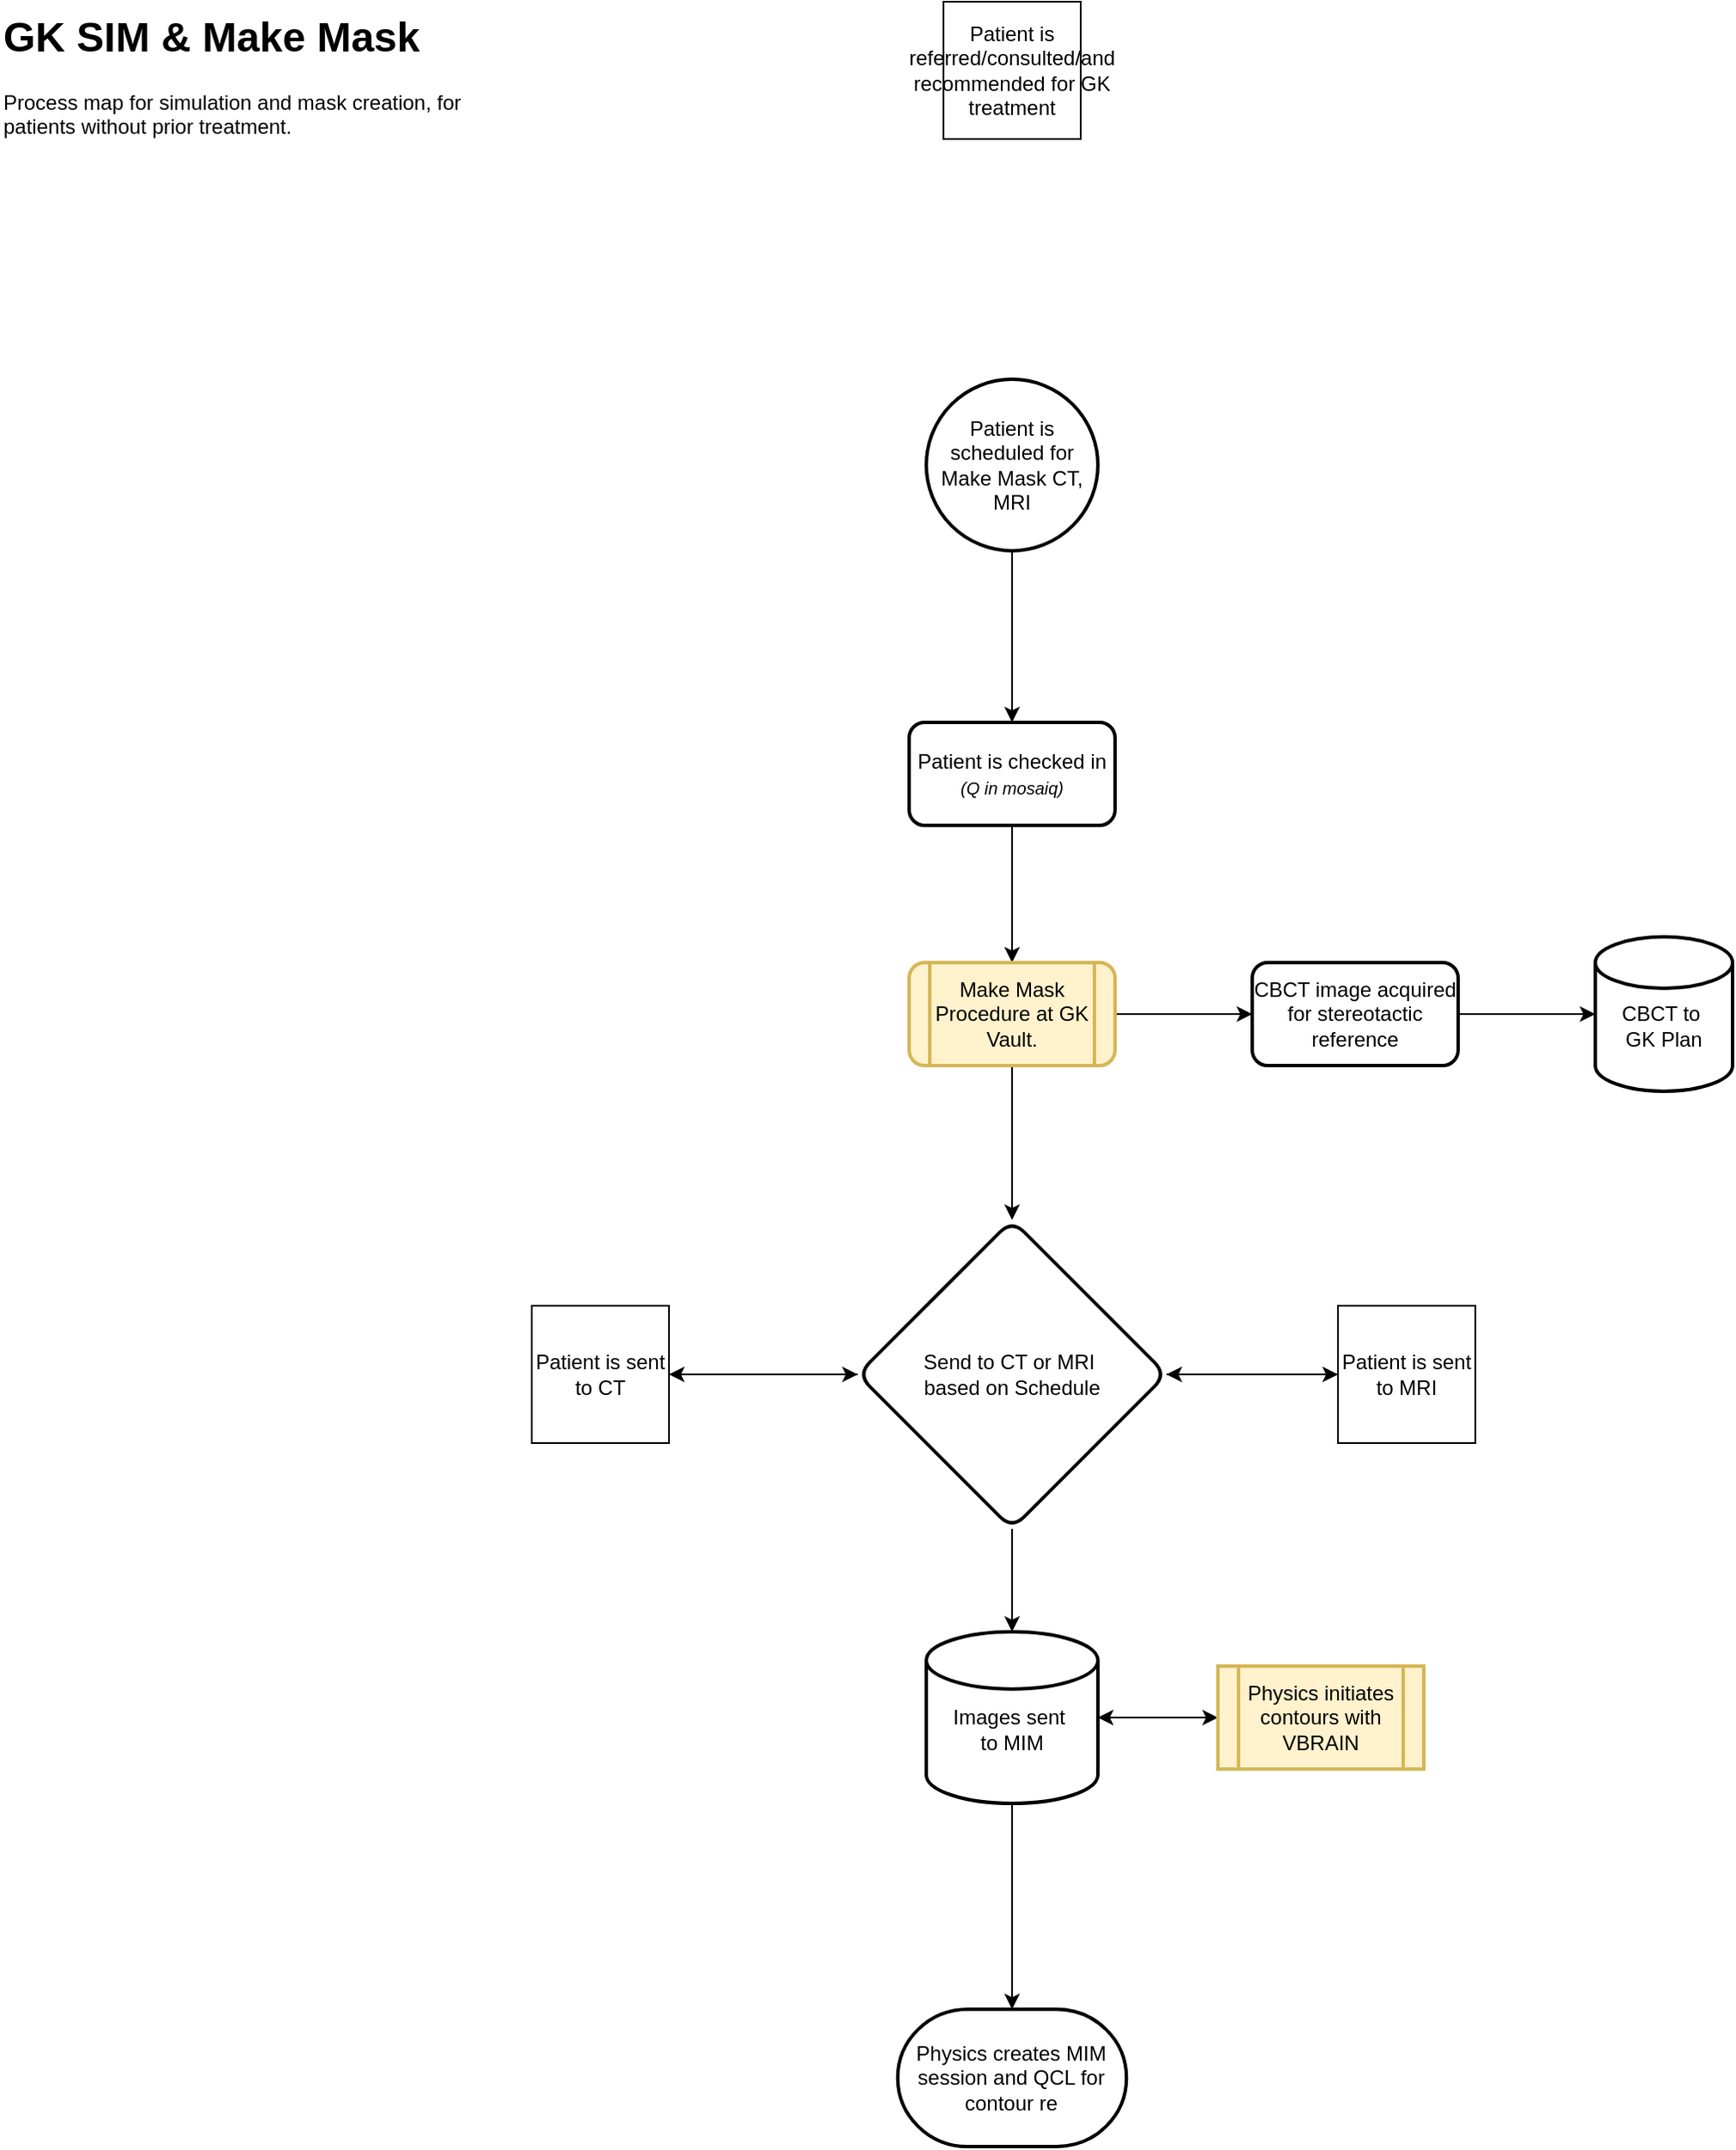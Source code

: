 <mxfile version="24.7.8">
  <diagram id="C5RBs43oDa-KdzZeNtuy" name="Page-1">
    <mxGraphModel dx="1769" dy="713" grid="1" gridSize="10" guides="1" tooltips="1" connect="1" arrows="1" fold="1" page="1" pageScale="1" pageWidth="2336" pageHeight="1654" math="0" shadow="0">
      <root>
        <mxCell id="WIyWlLk6GJQsqaUBKTNV-0" />
        <mxCell id="WIyWlLk6GJQsqaUBKTNV-1" parent="WIyWlLk6GJQsqaUBKTNV-0" />
        <mxCell id="qXFFHQ1u_cZhGTH7KtqA-30" style="edgeStyle=orthogonalEdgeStyle;rounded=0;orthogonalLoop=1;jettySize=auto;html=1;entryX=0.5;entryY=0;entryDx=0;entryDy=0;" parent="WIyWlLk6GJQsqaUBKTNV-1" source="QebV8AvWZoJymF-4zbnZ-1" target="qXFFHQ1u_cZhGTH7KtqA-3" edge="1">
          <mxGeometry relative="1" as="geometry" />
        </mxCell>
        <mxCell id="QebV8AvWZoJymF-4zbnZ-1" value="&lt;div&gt;Patient is scheduled for&lt;/div&gt;&lt;div&gt;Make Mask CT, MRI&lt;br&gt;&lt;/div&gt;" style="strokeWidth=2;html=1;shape=mxgraph.flowchart.start_2;whiteSpace=wrap;" parent="WIyWlLk6GJQsqaUBKTNV-1" vertex="1">
          <mxGeometry x="550" y="240" width="100" height="100" as="geometry" />
        </mxCell>
        <mxCell id="QebV8AvWZoJymF-4zbnZ-2" value="&lt;h1 style=&quot;margin-top: 0px;&quot;&gt;GK SIM &amp;amp; Make Mask&lt;i style=&quot;font-size: 16px;&quot;&gt;&amp;nbsp;&lt;/i&gt; &lt;br&gt;&lt;/h1&gt;&lt;p&gt;Process map for simulation and mask creation, for patients without prior treatment.&lt;br&gt;&lt;/p&gt;" style="text;html=1;whiteSpace=wrap;overflow=hidden;rounded=0;" parent="WIyWlLk6GJQsqaUBKTNV-1" vertex="1">
          <mxGeometry x="10" y="20" width="270" height="120" as="geometry" />
        </mxCell>
        <mxCell id="qXFFHQ1u_cZhGTH7KtqA-8" value="" style="edgeStyle=orthogonalEdgeStyle;rounded=0;orthogonalLoop=1;jettySize=auto;html=1;" parent="WIyWlLk6GJQsqaUBKTNV-1" source="qXFFHQ1u_cZhGTH7KtqA-3" target="qXFFHQ1u_cZhGTH7KtqA-7" edge="1">
          <mxGeometry relative="1" as="geometry" />
        </mxCell>
        <mxCell id="qXFFHQ1u_cZhGTH7KtqA-3" value="&lt;div&gt;Patient is checked in&lt;/div&gt;&lt;div&gt;&lt;i&gt;&lt;font style=&quot;font-size: 10px;&quot;&gt;(Q in mosaiq)&lt;/font&gt;&lt;/i&gt;&lt;br&gt;&lt;/div&gt;" style="rounded=1;whiteSpace=wrap;html=1;strokeWidth=2;" parent="WIyWlLk6GJQsqaUBKTNV-1" vertex="1">
          <mxGeometry x="540" y="440" width="120" height="60" as="geometry" />
        </mxCell>
        <mxCell id="qXFFHQ1u_cZhGTH7KtqA-10" value="" style="edgeStyle=orthogonalEdgeStyle;rounded=0;orthogonalLoop=1;jettySize=auto;html=1;" parent="WIyWlLk6GJQsqaUBKTNV-1" source="qXFFHQ1u_cZhGTH7KtqA-7" target="qXFFHQ1u_cZhGTH7KtqA-9" edge="1">
          <mxGeometry relative="1" as="geometry" />
        </mxCell>
        <mxCell id="qXFFHQ1u_cZhGTH7KtqA-15" value="" style="edgeStyle=orthogonalEdgeStyle;rounded=0;orthogonalLoop=1;jettySize=auto;html=1;" parent="WIyWlLk6GJQsqaUBKTNV-1" source="qXFFHQ1u_cZhGTH7KtqA-7" target="qXFFHQ1u_cZhGTH7KtqA-14" edge="1">
          <mxGeometry relative="1" as="geometry" />
        </mxCell>
        <mxCell id="qXFFHQ1u_cZhGTH7KtqA-7" value="Make Mask Procedure at GK Vault." style="shape=process;whiteSpace=wrap;html=1;backgroundOutline=1;rounded=1;strokeWidth=2;fillColor=#fff2cc;strokeColor=#d6b656;" parent="WIyWlLk6GJQsqaUBKTNV-1" vertex="1">
          <mxGeometry x="540" y="580" width="120" height="60" as="geometry" />
        </mxCell>
        <mxCell id="qXFFHQ1u_cZhGTH7KtqA-9" value="CBCT image acquired for stereotactic reference" style="rounded=1;whiteSpace=wrap;html=1;strokeWidth=2;" parent="WIyWlLk6GJQsqaUBKTNV-1" vertex="1">
          <mxGeometry x="740" y="580" width="120" height="60" as="geometry" />
        </mxCell>
        <mxCell id="qXFFHQ1u_cZhGTH7KtqA-11" value="&lt;div&gt;&lt;br&gt;&lt;/div&gt;&lt;div&gt;CBCT to&amp;nbsp;&lt;/div&gt;&lt;div&gt;GK Plan&lt;/div&gt;" style="strokeWidth=2;html=1;shape=mxgraph.flowchart.database;whiteSpace=wrap;" parent="WIyWlLk6GJQsqaUBKTNV-1" vertex="1">
          <mxGeometry x="940" y="565" width="80" height="90" as="geometry" />
        </mxCell>
        <mxCell id="qXFFHQ1u_cZhGTH7KtqA-12" style="edgeStyle=orthogonalEdgeStyle;rounded=0;orthogonalLoop=1;jettySize=auto;html=1;entryX=0;entryY=0.5;entryDx=0;entryDy=0;entryPerimeter=0;" parent="WIyWlLk6GJQsqaUBKTNV-1" source="qXFFHQ1u_cZhGTH7KtqA-9" target="qXFFHQ1u_cZhGTH7KtqA-11" edge="1">
          <mxGeometry relative="1" as="geometry" />
        </mxCell>
        <mxCell id="qXFFHQ1u_cZhGTH7KtqA-18" value="" style="edgeStyle=orthogonalEdgeStyle;rounded=0;orthogonalLoop=1;jettySize=auto;html=1;" parent="WIyWlLk6GJQsqaUBKTNV-1" source="qXFFHQ1u_cZhGTH7KtqA-14" edge="1">
          <mxGeometry relative="1" as="geometry">
            <mxPoint x="790" y="820" as="targetPoint" />
          </mxGeometry>
        </mxCell>
        <mxCell id="qXFFHQ1u_cZhGTH7KtqA-20" value="" style="edgeStyle=orthogonalEdgeStyle;rounded=0;orthogonalLoop=1;jettySize=auto;html=1;" parent="WIyWlLk6GJQsqaUBKTNV-1" source="qXFFHQ1u_cZhGTH7KtqA-14" target="poYja6cPYdFDtg5lcaRl-0" edge="1">
          <mxGeometry relative="1" as="geometry">
            <mxPoint x="440" y="870" as="targetPoint" />
          </mxGeometry>
        </mxCell>
        <mxCell id="qXFFHQ1u_cZhGTH7KtqA-14" value="&lt;div&gt;Send to CT or MRI&amp;nbsp;&lt;/div&gt;&lt;div&gt;based on Schedule&lt;br&gt;&lt;/div&gt;" style="rhombus;whiteSpace=wrap;html=1;rounded=1;strokeWidth=2;" parent="WIyWlLk6GJQsqaUBKTNV-1" vertex="1">
          <mxGeometry x="510" y="730" width="180" height="180" as="geometry" />
        </mxCell>
        <mxCell id="qXFFHQ1u_cZhGTH7KtqA-26" style="edgeStyle=orthogonalEdgeStyle;rounded=0;orthogonalLoop=1;jettySize=auto;html=1;entryX=1;entryY=0.5;entryDx=0;entryDy=0;exitX=0;exitY=0.5;exitDx=0;exitDy=0;" parent="WIyWlLk6GJQsqaUBKTNV-1" source="poYja6cPYdFDtg5lcaRl-1" target="qXFFHQ1u_cZhGTH7KtqA-14" edge="1">
          <mxGeometry relative="1" as="geometry">
            <mxPoint x="790" y="820" as="sourcePoint" />
          </mxGeometry>
        </mxCell>
        <mxCell id="qXFFHQ1u_cZhGTH7KtqA-25" style="edgeStyle=orthogonalEdgeStyle;rounded=0;orthogonalLoop=1;jettySize=auto;html=1;exitX=1;exitY=0.5;exitDx=0;exitDy=0;" parent="WIyWlLk6GJQsqaUBKTNV-1" source="poYja6cPYdFDtg5lcaRl-0" target="qXFFHQ1u_cZhGTH7KtqA-14" edge="1">
          <mxGeometry relative="1" as="geometry">
            <mxPoint x="430" y="790" as="sourcePoint" />
          </mxGeometry>
        </mxCell>
        <mxCell id="qXFFHQ1u_cZhGTH7KtqA-34" value="" style="edgeStyle=orthogonalEdgeStyle;rounded=0;orthogonalLoop=1;jettySize=auto;html=1;" parent="WIyWlLk6GJQsqaUBKTNV-1" source="qXFFHQ1u_cZhGTH7KtqA-21" target="qXFFHQ1u_cZhGTH7KtqA-33" edge="1">
          <mxGeometry relative="1" as="geometry" />
        </mxCell>
        <mxCell id="qXFFHQ1u_cZhGTH7KtqA-40" value="" style="edgeStyle=orthogonalEdgeStyle;rounded=0;orthogonalLoop=1;jettySize=auto;html=1;entryX=0.5;entryY=0;entryDx=0;entryDy=0;entryPerimeter=0;" parent="WIyWlLk6GJQsqaUBKTNV-1" source="qXFFHQ1u_cZhGTH7KtqA-21" target="qXFFHQ1u_cZhGTH7KtqA-41" edge="1">
          <mxGeometry relative="1" as="geometry">
            <mxPoint x="600" y="1170" as="targetPoint" />
          </mxGeometry>
        </mxCell>
        <mxCell id="qXFFHQ1u_cZhGTH7KtqA-21" value="&lt;div&gt;&lt;br&gt;&lt;/div&gt;&lt;div&gt;Images sent&amp;nbsp;&lt;/div&gt;&lt;div&gt;to MIM&lt;/div&gt;" style="strokeWidth=2;html=1;shape=mxgraph.flowchart.database;whiteSpace=wrap;" parent="WIyWlLk6GJQsqaUBKTNV-1" vertex="1">
          <mxGeometry x="550" y="970" width="100" height="100" as="geometry" />
        </mxCell>
        <mxCell id="qXFFHQ1u_cZhGTH7KtqA-28" style="edgeStyle=orthogonalEdgeStyle;rounded=0;orthogonalLoop=1;jettySize=auto;html=1;entryX=0.5;entryY=0;entryDx=0;entryDy=0;entryPerimeter=0;" parent="WIyWlLk6GJQsqaUBKTNV-1" source="qXFFHQ1u_cZhGTH7KtqA-14" target="qXFFHQ1u_cZhGTH7KtqA-21" edge="1">
          <mxGeometry relative="1" as="geometry" />
        </mxCell>
        <mxCell id="qXFFHQ1u_cZhGTH7KtqA-29" value="Patient is referred/consulted/and recommended for GK treatment" style="whiteSpace=wrap;html=1;aspect=fixed;" parent="WIyWlLk6GJQsqaUBKTNV-1" vertex="1">
          <mxGeometry x="560" y="20" width="80" height="80" as="geometry" />
        </mxCell>
        <mxCell id="qXFFHQ1u_cZhGTH7KtqA-37" style="edgeStyle=orthogonalEdgeStyle;rounded=0;orthogonalLoop=1;jettySize=auto;html=1;" parent="WIyWlLk6GJQsqaUBKTNV-1" source="qXFFHQ1u_cZhGTH7KtqA-33" edge="1">
          <mxGeometry relative="1" as="geometry">
            <mxPoint x="650" y="1020" as="targetPoint" />
          </mxGeometry>
        </mxCell>
        <mxCell id="qXFFHQ1u_cZhGTH7KtqA-33" value="Physics initiates contours with VBRAIN" style="shape=process;whiteSpace=wrap;html=1;backgroundOutline=1;strokeWidth=2;fillColor=#fff2cc;strokeColor=#d6b656;" parent="WIyWlLk6GJQsqaUBKTNV-1" vertex="1">
          <mxGeometry x="720" y="990" width="120" height="60" as="geometry" />
        </mxCell>
        <mxCell id="qXFFHQ1u_cZhGTH7KtqA-41" value="Physics creates MIM session and QCL for contour re" style="strokeWidth=2;html=1;shape=mxgraph.flowchart.terminator;whiteSpace=wrap;" parent="WIyWlLk6GJQsqaUBKTNV-1" vertex="1">
          <mxGeometry x="533.33" y="1190" width="133.33" height="80" as="geometry" />
        </mxCell>
        <mxCell id="poYja6cPYdFDtg5lcaRl-0" value="Patient is sent to CT" style="whiteSpace=wrap;html=1;aspect=fixed;" vertex="1" parent="WIyWlLk6GJQsqaUBKTNV-1">
          <mxGeometry x="320" y="780" width="80" height="80" as="geometry" />
        </mxCell>
        <mxCell id="poYja6cPYdFDtg5lcaRl-1" value="Patient is sent to MRI" style="whiteSpace=wrap;html=1;aspect=fixed;" vertex="1" parent="WIyWlLk6GJQsqaUBKTNV-1">
          <mxGeometry x="790" y="780" width="80" height="80" as="geometry" />
        </mxCell>
      </root>
    </mxGraphModel>
  </diagram>
</mxfile>
